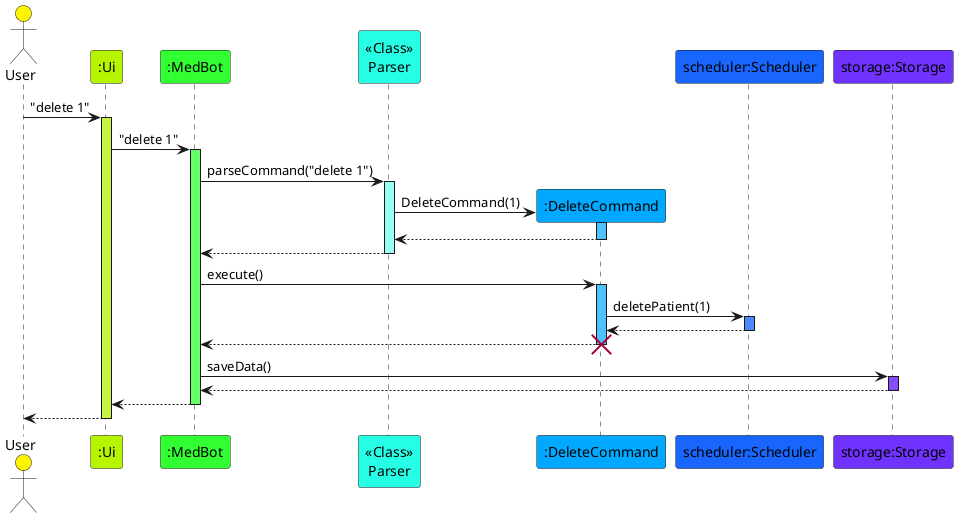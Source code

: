 @startuml
!define ENTITY_COLOR_0 #FFF400
!define ENTITY_COLOR_1 #B6F400
!define ENTITY_COLOR_2 #32FF32
!define ENTITY_COLOR_3 #26FFE5
!define ENTITY_COLOR_4 #00A9FF
!define ENTITY_COLOR_5 #1966FF
!define ENTITY_COLOR_6 #7032FF

!define ACTIVATION_COLOR_0 #C8EF53
!define ACTIVATION_COLOR_1 #C7F248
!define ACTIVATION_COLOR_2 #66FF66
!define ACTIVATION_COLOR_3 #99FFF3
!define ACTIVATION_COLOR_4 #4CC3FF
!define ACTIVATION_COLOR_5 #4C88FF
!define ACTIVATION_COLOR_6 #874CFF

actor User as user ENTITY_COLOR_0
participant ":Ui" as ui ENTITY_COLOR_1
participant ":MedBot" as medbot ENTITY_COLOR_2
participant "<<Class>>\nParser" as parser ENTITY_COLOR_3
participant ":DeleteCommand" as command ENTITY_COLOR_4
participant "scheduler:Scheduler" as scheduler ENTITY_COLOR_5
participant "storage:Storage" as storage ENTITY_COLOR_6

autoactivate on
user -> ui ACTIVATION_COLOR_1: "delete 1"
ui -> medbot ACTIVATION_COLOR_2: "delete 1"
medbot -> parser ACTIVATION_COLOR_3: parseCommand("delete 1")

parser -> command **: DeleteCommand(1)
activate command ACTIVATION_COLOR_4
command --> parser
parser --> medbot
medbot -> command ACTIVATION_COLOR_4: execute()
command -> scheduler ACTIVATION_COLOR_5: deletePatient(1)
scheduler --> command

command --> medbot ACTIVATION_COLOR_1:
destroy command
medbot -> storage ACTIVATION_COLOR_6: saveData()
storage --> medbot
medbot --> ui
ui --> user



@enduml